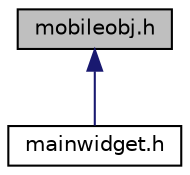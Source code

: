 digraph "mobileobj.h"
{
 // LATEX_PDF_SIZE
  edge [fontname="Helvetica",fontsize="10",labelfontname="Helvetica",labelfontsize="10"];
  node [fontname="Helvetica",fontsize="10",shape=record];
  Node1 [label="mobileobj.h",height=0.2,width=0.4,color="black", fillcolor="grey75", style="filled", fontcolor="black",tooltip="le fichier contient la classe MobileObject contient les objets subissant la gravité,..."];
  Node1 -> Node2 [dir="back",color="midnightblue",fontsize="10",style="solid",fontname="Helvetica"];
  Node2 [label="mainwidget.h",height=0.2,width=0.4,color="black", fillcolor="white", style="filled",URL="$mainwidget_8h.html",tooltip="la classe MainWidget est la classe principale qui contiens le graphe de scène et initialise la confit..."];
}
